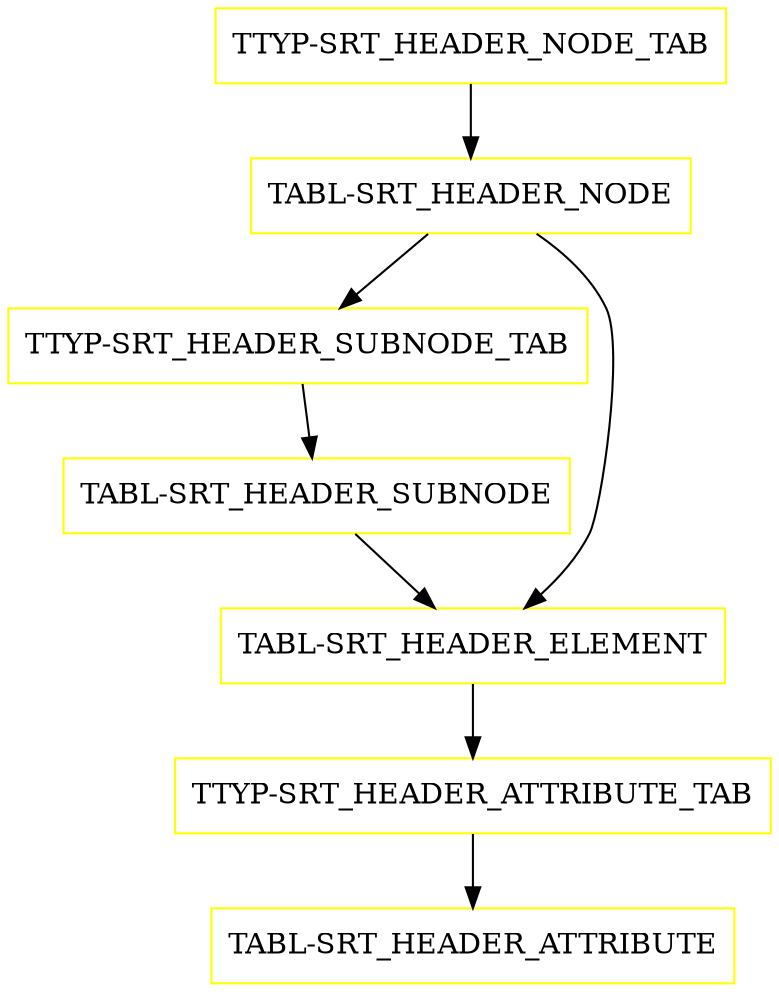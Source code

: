 digraph G {
  "TTYP-SRT_HEADER_NODE_TAB" [shape=box,color=yellow];
  "TABL-SRT_HEADER_NODE" [shape=box,color=yellow,URL="./TABL_SRT_HEADER_NODE.html"];
  "TTYP-SRT_HEADER_SUBNODE_TAB" [shape=box,color=yellow,URL="./TTYP_SRT_HEADER_SUBNODE_TAB.html"];
  "TABL-SRT_HEADER_SUBNODE" [shape=box,color=yellow,URL="./TABL_SRT_HEADER_SUBNODE.html"];
  "TABL-SRT_HEADER_ELEMENT" [shape=box,color=yellow,URL="./TABL_SRT_HEADER_ELEMENT.html"];
  "TTYP-SRT_HEADER_ATTRIBUTE_TAB" [shape=box,color=yellow,URL="./TTYP_SRT_HEADER_ATTRIBUTE_TAB.html"];
  "TABL-SRT_HEADER_ATTRIBUTE" [shape=box,color=yellow,URL="./TABL_SRT_HEADER_ATTRIBUTE.html"];
  "TTYP-SRT_HEADER_NODE_TAB" -> "TABL-SRT_HEADER_NODE";
  "TABL-SRT_HEADER_NODE" -> "TABL-SRT_HEADER_ELEMENT";
  "TABL-SRT_HEADER_NODE" -> "TTYP-SRT_HEADER_SUBNODE_TAB";
  "TTYP-SRT_HEADER_SUBNODE_TAB" -> "TABL-SRT_HEADER_SUBNODE";
  "TABL-SRT_HEADER_SUBNODE" -> "TABL-SRT_HEADER_ELEMENT";
  "TABL-SRT_HEADER_ELEMENT" -> "TTYP-SRT_HEADER_ATTRIBUTE_TAB";
  "TTYP-SRT_HEADER_ATTRIBUTE_TAB" -> "TABL-SRT_HEADER_ATTRIBUTE";
}
